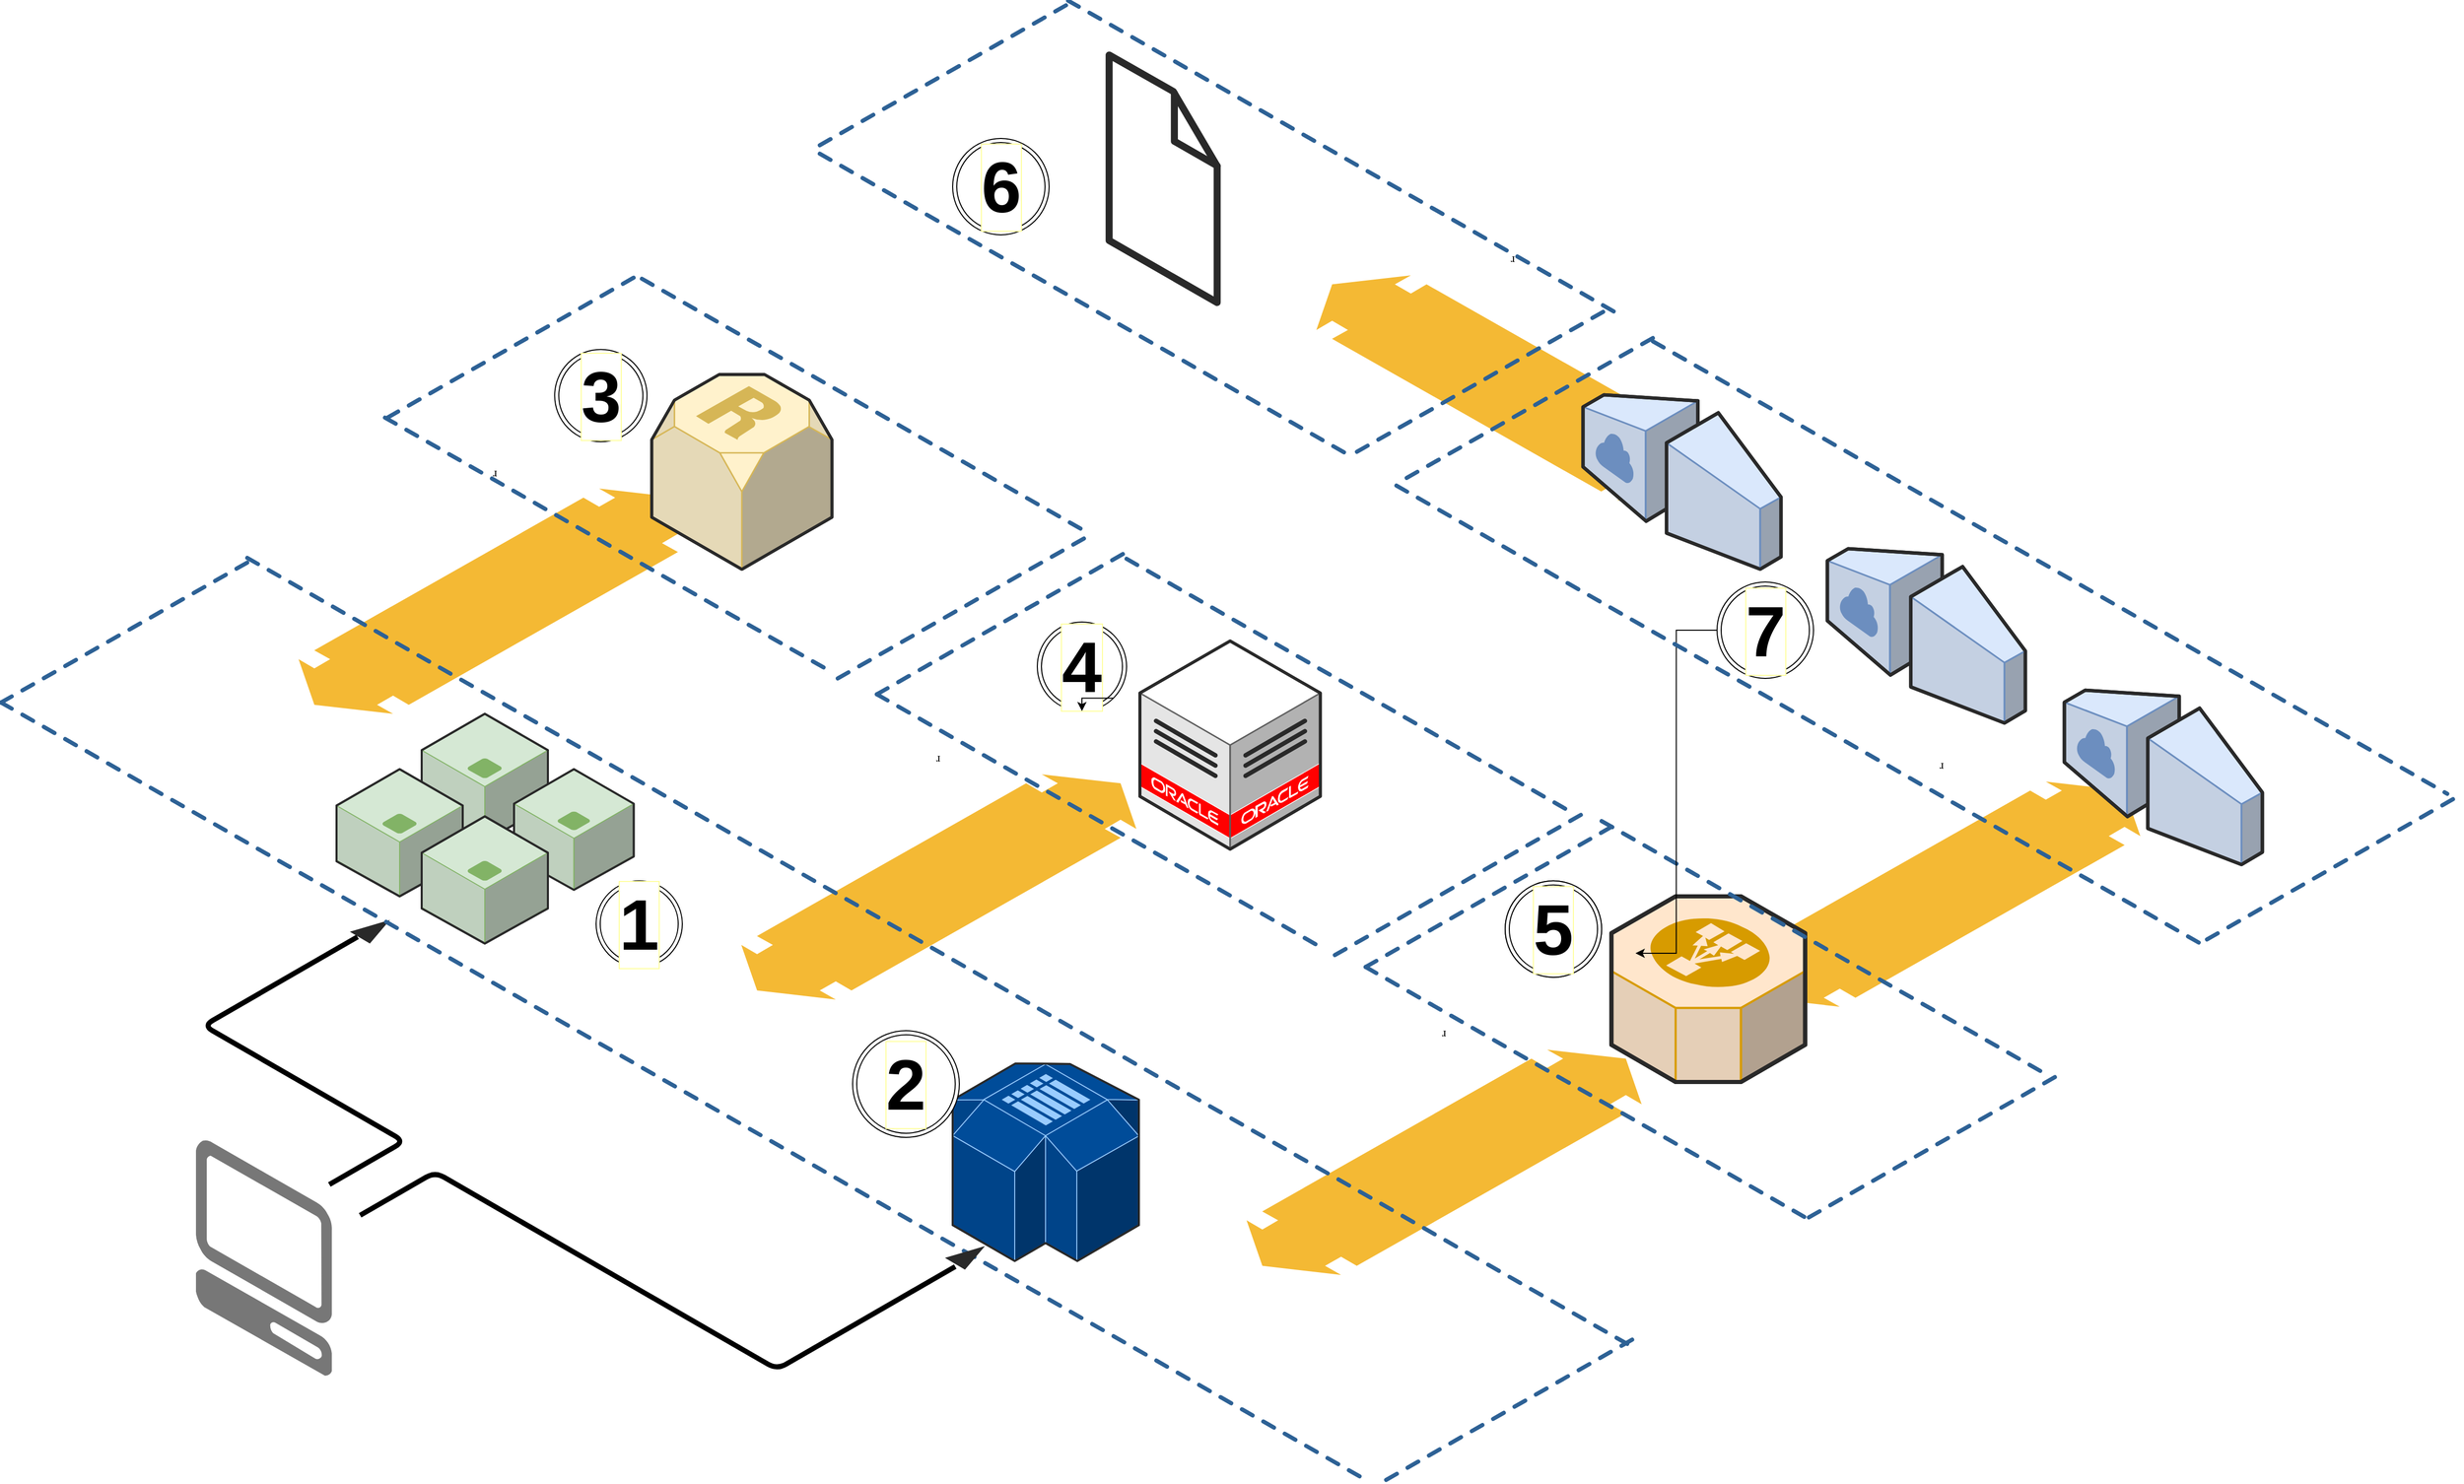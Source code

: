 <mxfile version="19.0.0" type="github">
  <diagram name="Page-1" id="aaaa8250-4180-3840-79b5-4cada1eebb92">
    <mxGraphModel dx="3463" dy="1691" grid="1" gridSize="10" guides="1" tooltips="1" connect="1" arrows="1" fold="1" page="1" pageScale="1" pageWidth="850" pageHeight="1100" background="none" math="0" shadow="0">
      <root>
        <mxCell id="0" />
        <mxCell id="1" parent="0" />
        <mxCell id="bYG6zFBtl0ZOo1l9t_b7-29" value="r" style="verticalLabelPosition=bottom;html=1;verticalAlign=top;strokeWidth=1;dashed=0;shape=mxgraph.aws3d.flatDoubleEdge;fillColor=#000000;aspect=fixed;rounded=1;shadow=0;comic=0;fontFamily=Verdana;fontSize=12;flipV=1;rotation=-180;flipH=1;direction=east;" vertex="1" parent="1">
          <mxGeometry x="1681.98" y="623.5" width="385.05" height="219.59" as="geometry" />
        </mxCell>
        <mxCell id="bYG6zFBtl0ZOo1l9t_b7-12" value="r" style="verticalLabelPosition=bottom;html=1;verticalAlign=top;strokeWidth=1;dashed=0;shape=mxgraph.aws3d.flatDoubleEdge;fillColor=#000000;aspect=fixed;rounded=1;shadow=0;comic=0;fontFamily=Verdana;fontSize=12;flipV=1;rotation=-180;flipH=0;" vertex="1" parent="1">
          <mxGeometry x="1121.48" y="1110" width="385.05" height="219.59" as="geometry" />
        </mxCell>
        <mxCell id="bYG6zFBtl0ZOo1l9t_b7-17" value="r" style="verticalLabelPosition=bottom;html=1;verticalAlign=top;strokeWidth=1;dashed=0;shape=mxgraph.aws3d.flatDoubleEdge;fillColor=#000000;aspect=fixed;rounded=1;shadow=0;comic=0;fontFamily=Verdana;fontSize=12;flipV=1;rotation=-180;flipH=0;" vertex="1" parent="1">
          <mxGeometry x="1613.95" y="1378.5" width="385.05" height="219.59" as="geometry" />
        </mxCell>
        <mxCell id="bYG6zFBtl0ZOo1l9t_b7-15" value="r" style="verticalLabelPosition=bottom;html=1;verticalAlign=top;strokeWidth=1;dashed=0;shape=mxgraph.aws3d.flatDoubleEdge;fillColor=#000000;aspect=fixed;rounded=1;shadow=0;comic=0;fontFamily=Verdana;fontSize=12;flipV=1;rotation=-180;flipH=0;" vertex="1" parent="1">
          <mxGeometry x="2100" y="1117.09" width="385.05" height="219.59" as="geometry" />
        </mxCell>
        <mxCell id="1a8abee3a6cfdf20-38" value="r" style="verticalLabelPosition=bottom;html=1;verticalAlign=top;strokeWidth=1;dashed=0;shape=mxgraph.aws3d.flatDoubleEdge;fillColor=#000000;aspect=fixed;rounded=1;shadow=0;comic=0;fontFamily=Verdana;fontSize=12;flipV=1;rotation=-180;flipH=0;" parent="1" vertex="1">
          <mxGeometry x="690" y="831.41" width="385.05" height="219.59" as="geometry" />
        </mxCell>
        <mxCell id="1a8abee3a6cfdf20-15" value="" style="verticalLabelPosition=bottom;html=1;verticalAlign=top;strokeWidth=1;dashed=0;shape=mxgraph.aws3d.application_server;fillColor=#d5e8d4;strokeColor=#82b366;aspect=fixed;rounded=1;shadow=0;comic=0;fontSize=12" parent="1" vertex="1">
          <mxGeometry x="810" y="1051" width="123" height="124" as="geometry" />
        </mxCell>
        <mxCell id="1a8abee3a6cfdf20-16" value="" style="verticalLabelPosition=bottom;html=1;verticalAlign=top;strokeWidth=1;dashed=0;shape=mxgraph.aws3d.application_server;fillColor=#d5e8d4;strokeColor=#82b366;aspect=fixed;rounded=1;shadow=0;comic=0;fontSize=12" parent="1" vertex="1">
          <mxGeometry x="727" y="1105" width="123" height="124" as="geometry" />
        </mxCell>
        <mxCell id="1a8abee3a6cfdf20-17" value="" style="verticalLabelPosition=bottom;html=1;verticalAlign=top;strokeWidth=1;dashed=0;shape=mxgraph.aws3d.application_server;fillColor=#d5e8d4;strokeColor=#82b366;aspect=fixed;rounded=1;shadow=0;comic=0;fontSize=12" parent="1" vertex="1">
          <mxGeometry x="900" y="1105" width="116.7" height="117.65" as="geometry" />
        </mxCell>
        <mxCell id="1a8abee3a6cfdf20-18" value="" style="verticalLabelPosition=bottom;html=1;verticalAlign=top;strokeWidth=1;dashed=0;shape=mxgraph.aws3d.application_server;fillColor=#d5e8d4;strokeColor=#82b366;aspect=fixed;rounded=1;shadow=0;comic=0;fontSize=12" parent="1" vertex="1">
          <mxGeometry x="810" y="1151" width="123" height="124" as="geometry" />
        </mxCell>
        <mxCell id="1a8abee3a6cfdf20-20" value="" style="verticalLabelPosition=bottom;html=1;verticalAlign=top;strokeWidth=1;dashed=0;shape=mxgraph.aws3d.simpleDb2;fillColor=#004C99;strokeColor=#99CCFF;aspect=fixed;rounded=1;shadow=0;comic=0;fontSize=12" parent="1" vertex="1">
          <mxGeometry x="1327.5" y="1392" width="181.5" height="192.6" as="geometry" />
        </mxCell>
        <mxCell id="d5ac148becb70bc-8" value="" style="verticalLabelPosition=bottom;html=1;verticalAlign=top;strokeWidth=1;dashed=0;shape=mxgraph.aws3d.dashedArrowlessEdge;aspect=fixed;rounded=1;shadow=0;comic=0;fontFamily=Verdana;fontSize=12" parent="1" vertex="1">
          <mxGeometry x="640" y="899" width="1353.03" height="771" as="geometry" />
        </mxCell>
        <mxCell id="d5ac148becb70bc-10" value="" style="verticalLabelPosition=bottom;html=1;verticalAlign=top;strokeWidth=1;dashed=0;shape=mxgraph.aws3d.dashedArrowlessEdge;fillColor=#000000;aspect=fixed;rounded=1;shadow=0;comic=0;fontFamily=Verdana;fontSize=12;fontColor=#000000;flipV=1;" parent="1" vertex="1">
          <mxGeometry x="1198" y="355.6" width="248" height="141" as="geometry" />
        </mxCell>
        <mxCell id="d5ac148becb70bc-14" value="" style="edgeStyle=isometricEdgeStyle;endArrow=none;html=1;labelBackgroundColor=none;strokeWidth=5;fontFamily=Verdana;fontSize=12;exitX=0.808;exitY=0.717;exitDx=0;exitDy=0;exitPerimeter=0;" parent="1" source="d5ac148becb70bc-15" edge="1">
          <mxGeometry width="50" height="100" relative="1" as="geometry">
            <mxPoint x="457.2" y="1387.62" as="sourcePoint" />
            <mxPoint x="720" y="1510" as="targetPoint" />
            <Array as="points">
              <mxPoint x="710" y="1420" />
              <mxPoint x="667.2" y="1399.62" />
            </Array>
          </mxGeometry>
        </mxCell>
        <mxCell id="d5ac148becb70bc-15" value="" style="verticalLabelPosition=bottom;html=1;verticalAlign=top;strokeWidth=1;dashed=0;shape=mxgraph.aws3d.arrowhead;aspect=fixed;rounded=1;shadow=0;comic=0;fillColor=none;fontFamily=Verdana;fontSize=12;fontColor=#000000;flipV=1;rotation=-180;" parent="1" vertex="1">
          <mxGeometry x="740" y="1252" width="39" height="23" as="geometry" />
        </mxCell>
        <mxCell id="Vzdcr8pOh8rMIk5oe0-6-2" value="" style="verticalLabelPosition=bottom;html=1;verticalAlign=top;strokeWidth=5;align=center;outlineConnect=0;dashed=0;outlineConnect=0;shape=mxgraph.aws3d.client;aspect=fixed;strokeColor=none;fillColor=#777777;fontSize=27;perimeterSpacing=2;" parent="1" vertex="1">
          <mxGeometry x="590" y="1466.5" width="132.69" height="230" as="geometry" />
        </mxCell>
        <mxCell id="wHEeitW1eYaLthOc77aZ-1" value="" style="verticalLabelPosition=bottom;html=1;verticalAlign=top;strokeWidth=1;dashed=0;shape=mxgraph.aws3d.dashedArrowlessEdge;aspect=fixed;rounded=1;shadow=0;comic=0;fontFamily=Verdana;fontSize=12" parent="1" vertex="1">
          <mxGeometry x="1440" y="355.6" width="534.19" height="304.4" as="geometry" />
        </mxCell>
        <mxCell id="wHEeitW1eYaLthOc77aZ-2" value="" style="verticalLabelPosition=bottom;html=1;verticalAlign=top;strokeWidth=1;dashed=0;shape=mxgraph.aws3d.dashedArrowlessEdge;aspect=fixed;rounded=1;shadow=0;comic=0;fontFamily=Verdana;fontSize=12" parent="1" vertex="1">
          <mxGeometry x="400" y="1040" width="1333.73" height="760" as="geometry" />
        </mxCell>
        <mxCell id="wHEeitW1eYaLthOc77aZ-3" value="" style="verticalLabelPosition=bottom;html=1;verticalAlign=top;strokeWidth=1;dashed=0;shape=mxgraph.aws3d.dashedArrowlessEdge;fillColor=#000000;aspect=fixed;rounded=1;shadow=0;comic=0;fontFamily=Verdana;fontSize=12;fontColor=#000000;flipV=1;" parent="1" vertex="1">
          <mxGeometry x="400" y="899" width="248" height="141" as="geometry" />
        </mxCell>
        <mxCell id="wHEeitW1eYaLthOc77aZ-4" value="" style="verticalLabelPosition=bottom;html=1;verticalAlign=top;strokeWidth=1;dashed=0;shape=mxgraph.aws3d.dashedArrowlessEdge;aspect=fixed;rounded=1;shadow=0;comic=0;fontFamily=Verdana;fontSize=12;flipV=1;" parent="1" vertex="1">
          <mxGeometry x="1750" y="1656" width="249" height="142" as="geometry" />
        </mxCell>
        <mxCell id="wHEeitW1eYaLthOc77aZ-5" value="" style="edgeStyle=isometricEdgeStyle;endArrow=none;html=1;labelBackgroundColor=none;strokeWidth=5;fontFamily=Verdana;fontSize=12;" parent="1" edge="1">
          <mxGeometry width="50" height="100" relative="1" as="geometry">
            <mxPoint x="1330" y="1590" as="sourcePoint" />
            <mxPoint x="750" y="1540" as="targetPoint" />
            <Array as="points">
              <mxPoint x="1000" y="1600" />
            </Array>
          </mxGeometry>
        </mxCell>
        <mxCell id="wHEeitW1eYaLthOc77aZ-6" value="" style="verticalLabelPosition=bottom;html=1;verticalAlign=top;strokeWidth=1;dashed=0;shape=mxgraph.aws3d.arrowhead;aspect=fixed;rounded=1;shadow=0;comic=0;fillColor=none;fontFamily=Verdana;fontSize=12;fontColor=#000000;flipV=1;rotation=-180;" parent="1" vertex="1">
          <mxGeometry x="1320" y="1570" width="39" height="23" as="geometry" />
        </mxCell>
        <mxCell id="wHEeitW1eYaLthOc77aZ-15" value="" style="verticalLabelPosition=bottom;html=1;verticalAlign=top;strokeWidth=1;dashed=0;shape=mxgraph.aws3d.dashedArrowlessEdge;aspect=fixed;rounded=1;shadow=0;comic=0;fontFamily=Verdana;fontSize=12" parent="1" vertex="1">
          <mxGeometry x="1253.61" y="1032" width="428.39" height="244.11" as="geometry" />
        </mxCell>
        <mxCell id="wHEeitW1eYaLthOc77aZ-16" value="" style="verticalLabelPosition=bottom;html=1;verticalAlign=top;strokeWidth=1;dashed=0;shape=mxgraph.aws3d.dashedArrowlessEdge;fillColor=#000000;aspect=fixed;rounded=1;shadow=0;comic=0;fontFamily=Verdana;fontSize=12;fontColor=#000000;flipV=1;direction=east;" parent="1" vertex="1">
          <mxGeometry x="1215.5" y="875.5" width="248" height="141" as="geometry" />
        </mxCell>
        <mxCell id="wHEeitW1eYaLthOc77aZ-17" value="" style="verticalLabelPosition=bottom;html=1;verticalAlign=top;strokeWidth=1;dashed=0;shape=mxgraph.aws3d.dashedArrowlessEdge;aspect=fixed;rounded=1;shadow=0;comic=0;fontFamily=Verdana;fontSize=12;flipV=1;" parent="1" vertex="1">
          <mxGeometry x="2162" y="1400" width="249" height="142" as="geometry" />
        </mxCell>
        <mxCell id="wHEeitW1eYaLthOc77aZ-18" value="" style="verticalLabelPosition=bottom;html=1;verticalAlign=top;strokeWidth=1;dashed=0;shape=mxgraph.aws3d.dashedArrowlessEdge;aspect=fixed;rounded=1;shadow=0;comic=0;fontFamily=Verdana;fontSize=12" parent="1" vertex="1">
          <mxGeometry x="1496.99" y="899.89" width="428.9" height="244.4" as="geometry" />
        </mxCell>
        <mxCell id="wHEeitW1eYaLthOc77aZ-19" value="" style="verticalLabelPosition=bottom;html=1;verticalAlign=top;strokeWidth=1;dashed=0;shape=mxgraph.aws3d.dashedArrowlessEdge;aspect=fixed;rounded=1;shadow=0;comic=0;fontFamily=Verdana;fontSize=12;flipV=1;" parent="1" vertex="1">
          <mxGeometry x="2550" y="1129" width="249" height="142" as="geometry" />
        </mxCell>
        <mxCell id="wHEeitW1eYaLthOc77aZ-20" value="" style="verticalLabelPosition=bottom;html=1;verticalAlign=top;strokeWidth=1;dashed=0;shape=mxgraph.aws3d.dashedArrowlessEdge;aspect=fixed;rounded=1;shadow=0;comic=0;fontFamily=Verdana;fontSize=12" parent="1" vertex="1">
          <mxGeometry x="1198" y="504.89" width="517.89" height="295.11" as="geometry" />
        </mxCell>
        <mxCell id="wHEeitW1eYaLthOc77aZ-22" value="" style="verticalLabelPosition=bottom;html=1;verticalAlign=top;strokeWidth=1;align=center;outlineConnect=0;dashed=0;outlineConnect=0;shape=mxgraph.aws3d.elasticLoadBalancing;fillColor=#ffe6cc;strokeColor=#d79b00;aspect=fixed;" parent="1" vertex="1">
          <mxGeometry x="1969.53" y="1229" width="188.86" height="181" as="geometry" />
        </mxCell>
        <mxCell id="wHEeitW1eYaLthOc77aZ-27" value="" style="verticalLabelPosition=bottom;html=1;verticalAlign=top;strokeWidth=1;align=center;outlineConnect=0;dashed=0;outlineConnect=0;shape=mxgraph.aws3d.internetGateway;fillColor=#dae8fc;strokeColor=#6c8ebf;aspect=fixed;flipH=1;" parent="1" vertex="1">
          <mxGeometry x="2180" y="890" width="192.99" height="170" as="geometry" />
        </mxCell>
        <mxCell id="wHEeitW1eYaLthOc77aZ-28" value="" style="verticalLabelPosition=bottom;html=1;verticalAlign=top;strokeWidth=1;align=center;outlineConnect=0;dashed=0;outlineConnect=0;shape=mxgraph.aws3d.internetGateway;fillColor=#dae8fc;strokeColor=#6c8ebf;aspect=fixed;flipH=1;" parent="1" vertex="1">
          <mxGeometry x="2411" y="1028" width="192.99" height="170" as="geometry" />
        </mxCell>
        <mxCell id="wHEeitW1eYaLthOc77aZ-30" value="1" style="ellipse;shape=doubleEllipse;whiteSpace=wrap;html=1;aspect=fixed;labelBackgroundColor=default;fontSize=70;fontStyle=1;labelBorderColor=#FFFF9E;" parent="1" vertex="1">
          <mxGeometry x="980" y="1213.89" width="84" height="84" as="geometry" />
        </mxCell>
        <mxCell id="wHEeitW1eYaLthOc77aZ-31" value="2" style="ellipse;shape=doubleEllipse;whiteSpace=wrap;html=1;aspect=fixed;labelBackgroundColor=default;fontSize=70;fontStyle=1;labelBorderColor=#FFFF9E;" parent="1" vertex="1">
          <mxGeometry x="1230" y="1360" width="104" height="104" as="geometry" />
        </mxCell>
        <mxCell id="wHEeitW1eYaLthOc77aZ-32" value="3" style="ellipse;shape=doubleEllipse;whiteSpace=wrap;html=1;aspect=fixed;labelBackgroundColor=default;fontSize=70;fontStyle=1;labelBorderColor=#FFFF9E;direction=east;" parent="1" vertex="1">
          <mxGeometry x="939.61" y="695.71" width="90" height="90" as="geometry" />
        </mxCell>
        <mxCell id="wHEeitW1eYaLthOc77aZ-33" value="5" style="ellipse;shape=doubleEllipse;whiteSpace=wrap;html=1;aspect=fixed;labelBackgroundColor=default;fontSize=70;fontStyle=1;labelBorderColor=#FFFF9E;" parent="1" vertex="1">
          <mxGeometry x="1866" y="1213.89" width="94" height="94" as="geometry" />
        </mxCell>
        <mxCell id="wHEeitW1eYaLthOc77aZ-34" value="4" style="ellipse;shape=doubleEllipse;whiteSpace=wrap;html=1;aspect=fixed;labelBackgroundColor=default;fontSize=70;fontStyle=1;labelBorderColor=#FFFF9E;" parent="1" vertex="1">
          <mxGeometry x="1410" y="961.44" width="86.99" height="86.99" as="geometry" />
        </mxCell>
        <mxCell id="bYG6zFBtl0ZOo1l9t_b7-1" value="" style="verticalLabelPosition=bottom;html=1;verticalAlign=top;strokeWidth=1;dashed=0;shape=mxgraph.aws3d.dashedArrowlessEdge;aspect=fixed;rounded=1;shadow=0;comic=0;fontFamily=Verdana;fontSize=12;flipV=1;" vertex="1" parent="1">
          <mxGeometry x="1700.0" y="1144.29" width="249" height="142" as="geometry" />
        </mxCell>
        <mxCell id="bYG6zFBtl0ZOo1l9t_b7-2" value="" style="verticalLabelPosition=bottom;html=1;verticalAlign=top;strokeWidth=1;dashed=0;shape=mxgraph.aws3d.dashedArrowlessEdge;aspect=fixed;rounded=1;shadow=0;comic=0;fontFamily=Verdana;fontSize=12" vertex="1" parent="1">
          <mxGeometry x="1730" y="1297.89" width="428.39" height="244.11" as="geometry" />
        </mxCell>
        <mxCell id="bYG6zFBtl0ZOo1l9t_b7-4" value="" style="verticalLabelPosition=bottom;html=1;verticalAlign=top;strokeWidth=1;dashed=0;shape=mxgraph.aws3d.dashedArrowlessEdge;aspect=fixed;rounded=1;shadow=0;comic=0;fontFamily=Verdana;fontSize=12" vertex="1" parent="1">
          <mxGeometry x="1960" y="1155.6" width="428.9" height="244.4" as="geometry" />
        </mxCell>
        <mxCell id="bYG6zFBtl0ZOo1l9t_b7-5" value="" style="verticalLabelPosition=bottom;html=1;verticalAlign=top;strokeWidth=1;dashed=0;shape=mxgraph.aws3d.dashedArrowlessEdge;aspect=fixed;rounded=1;shadow=0;comic=0;fontFamily=Verdana;fontSize=12;direction=east;" vertex="1" parent="1">
          <mxGeometry x="774.22" y="762.21" width="428.39" height="244.11" as="geometry" />
        </mxCell>
        <mxCell id="bYG6zFBtl0ZOo1l9t_b7-7" value="" style="verticalLabelPosition=bottom;html=1;verticalAlign=top;strokeWidth=1;dashed=0;shape=mxgraph.aws3d.dashedArrowlessEdge;aspect=fixed;rounded=1;shadow=0;comic=0;fontFamily=Verdana;fontSize=12;direction=east;" vertex="1" parent="1">
          <mxGeometry x="1024.61" y="626.81" width="428.9" height="244.4" as="geometry" />
        </mxCell>
        <mxCell id="bYG6zFBtl0ZOo1l9t_b7-9" value="" style="verticalLabelPosition=bottom;html=1;verticalAlign=top;strokeWidth=1;dashed=0;shape=mxgraph.aws3d.dashedArrowlessEdge;aspect=fixed;rounded=1;shadow=0;comic=0;fontFamily=Verdana;fontSize=12;flipV=1;" vertex="1" parent="1">
          <mxGeometry x="1253.61" y="890" width="249" height="142" as="geometry" />
        </mxCell>
        <mxCell id="bYG6zFBtl0ZOo1l9t_b7-10" value="" style="verticalLabelPosition=bottom;html=1;verticalAlign=top;strokeWidth=1;dashed=0;shape=mxgraph.aws3d.dashedArrowlessEdge;aspect=fixed;rounded=1;shadow=0;comic=0;fontFamily=Verdana;fontSize=12;flipV=1;" vertex="1" parent="1">
          <mxGeometry x="1730.0" y="1155.89" width="249" height="142" as="geometry" />
        </mxCell>
        <mxCell id="bYG6zFBtl0ZOo1l9t_b7-11" style="edgeStyle=orthogonalEdgeStyle;rounded=0;orthogonalLoop=1;jettySize=auto;html=1;exitX=1;exitY=1;exitDx=0;exitDy=0;entryX=0.5;entryY=1;entryDx=0;entryDy=0;" edge="1" parent="1" source="wHEeitW1eYaLthOc77aZ-34" target="wHEeitW1eYaLthOc77aZ-34">
          <mxGeometry relative="1" as="geometry" />
        </mxCell>
        <mxCell id="bYG6zFBtl0ZOo1l9t_b7-14" value="6" style="ellipse;shape=doubleEllipse;whiteSpace=wrap;html=1;aspect=fixed;labelBackgroundColor=default;fontSize=70;fontStyle=1;labelBorderColor=#FFFF9E;" vertex="1" parent="1">
          <mxGeometry x="1327.5" y="490" width="94" height="94" as="geometry" />
        </mxCell>
        <mxCell id="bYG6zFBtl0ZOo1l9t_b7-16" value="5" style="ellipse;shape=doubleEllipse;whiteSpace=wrap;html=1;aspect=fixed;labelBackgroundColor=default;fontSize=70;fontStyle=1;labelBorderColor=#FFFF9E;" vertex="1" parent="1">
          <mxGeometry x="1866" y="1213.89" width="94" height="94" as="geometry" />
        </mxCell>
        <mxCell id="bYG6zFBtl0ZOo1l9t_b7-19" value="" style="verticalLabelPosition=bottom;html=1;verticalAlign=top;strokeWidth=1;dashed=0;shape=mxgraph.aws3d.dashedArrowlessEdge;fillColor=#000000;aspect=fixed;rounded=1;shadow=0;comic=0;fontFamily=Verdana;fontSize=12;fontColor=#000000;flipV=1;direction=east;" vertex="1" parent="1">
          <mxGeometry x="776.61" y="621.21" width="248" height="141" as="geometry" />
        </mxCell>
        <mxCell id="bYG6zFBtl0ZOo1l9t_b7-27" value="" style="edgeStyle=orthogonalEdgeStyle;rounded=0;orthogonalLoop=1;jettySize=auto;html=1;" edge="1" parent="1" source="bYG6zFBtl0ZOo1l9t_b7-21" target="d5ac148becb70bc-8">
          <mxGeometry relative="1" as="geometry" />
        </mxCell>
        <mxCell id="bYG6zFBtl0ZOo1l9t_b7-21" value="7" style="ellipse;shape=doubleEllipse;whiteSpace=wrap;html=1;aspect=fixed;labelBackgroundColor=default;fontSize=70;fontStyle=1;labelBorderColor=#FFFF9E;" vertex="1" parent="1">
          <mxGeometry x="2072.5" y="922.5" width="94" height="94" as="geometry" />
        </mxCell>
        <mxCell id="bYG6zFBtl0ZOo1l9t_b7-22" value="" style="verticalLabelPosition=bottom;html=1;verticalAlign=top;strokeWidth=1;dashed=0;shape=mxgraph.aws3d.dashedArrowlessEdge;fillColor=#000000;aspect=fixed;rounded=1;shadow=0;comic=0;fontFamily=Verdana;fontSize=12;fontColor=#000000;flipV=1;" vertex="1" parent="1">
          <mxGeometry x="1721.53" y="654.5" width="248" height="141" as="geometry" />
        </mxCell>
        <mxCell id="bYG6zFBtl0ZOo1l9t_b7-24" value="" style="verticalLabelPosition=bottom;html=1;verticalAlign=top;strokeWidth=1;dashed=0;shape=mxgraph.aws3d.dashedArrowlessEdge;aspect=fixed;rounded=1;shadow=0;comic=0;fontFamily=Verdana;fontSize=12" vertex="1" parent="1">
          <mxGeometry x="2010" y="687.84" width="774.19" height="441.16" as="geometry" />
        </mxCell>
        <mxCell id="bYG6zFBtl0ZOo1l9t_b7-25" value="" style="verticalLabelPosition=bottom;html=1;verticalAlign=top;strokeWidth=1;dashed=0;shape=mxgraph.aws3d.dashedArrowlessEdge;aspect=fixed;rounded=1;shadow=0;comic=0;fontFamily=Verdana;fontSize=12" vertex="1" parent="1">
          <mxGeometry x="1760" y="828.49" width="783.59" height="446.51" as="geometry" />
        </mxCell>
        <mxCell id="bYG6zFBtl0ZOo1l9t_b7-26" value="" style="verticalLabelPosition=bottom;html=1;verticalAlign=top;strokeWidth=1;dashed=0;shape=mxgraph.aws3d.dashedArrowlessEdge;fillColor=#000000;aspect=fixed;rounded=1;shadow=0;comic=0;fontFamily=Verdana;fontSize=12;fontColor=#000000;flipV=1;" vertex="1" parent="1">
          <mxGeometry x="1770" y="680" width="248" height="141" as="geometry" />
        </mxCell>
        <mxCell id="bYG6zFBtl0ZOo1l9t_b7-28" value="" style="verticalLabelPosition=bottom;html=1;verticalAlign=top;strokeWidth=1;align=center;outlineConnect=0;dashed=0;outlineConnect=0;shape=mxgraph.aws3d.internetGateway;fillColor=#dae8fc;strokeColor=#6c8ebf;aspect=fixed;flipH=1;" vertex="1" parent="1">
          <mxGeometry x="1941.9" y="740" width="192.99" height="170" as="geometry" />
        </mxCell>
        <mxCell id="bYG6zFBtl0ZOo1l9t_b7-31" value="" style="verticalLabelPosition=bottom;html=1;verticalAlign=top;strokeWidth=1;align=center;outlineConnect=0;dashed=0;outlineConnect=0;shape=mxgraph.aws3d.rdsSlave;fillColor=#fff2cc;strokeColor=#d6b656;aspect=fixed;" vertex="1" parent="1">
          <mxGeometry x="1034.22" y="720.19" width="175.63" height="189.91" as="geometry" />
        </mxCell>
        <mxCell id="bYG6zFBtl0ZOo1l9t_b7-32" value="" style="verticalLabelPosition=bottom;html=1;verticalAlign=top;strokeWidth=1;align=center;outlineConnect=0;dashed=0;outlineConnect=0;shape=mxgraph.aws3d.file;aspect=fixed;strokeColor=#292929;" vertex="1" parent="1">
          <mxGeometry x="1480" y="408.65" width="105.29" height="241.35" as="geometry" />
        </mxCell>
        <mxCell id="bYG6zFBtl0ZOo1l9t_b7-33" value="" style="verticalLabelPosition=bottom;html=1;verticalAlign=top;strokeWidth=1;align=center;outlineConnect=0;dashed=0;outlineConnect=0;shape=mxgraph.aws3d.oracleDataCenter;fillColor=#ffffff;strokeColor=#5E5E5E;aspect=fixed;" vertex="1" parent="1">
          <mxGeometry x="1510" y="980" width="175.84" height="203" as="geometry" />
        </mxCell>
      </root>
    </mxGraphModel>
  </diagram>
</mxfile>
